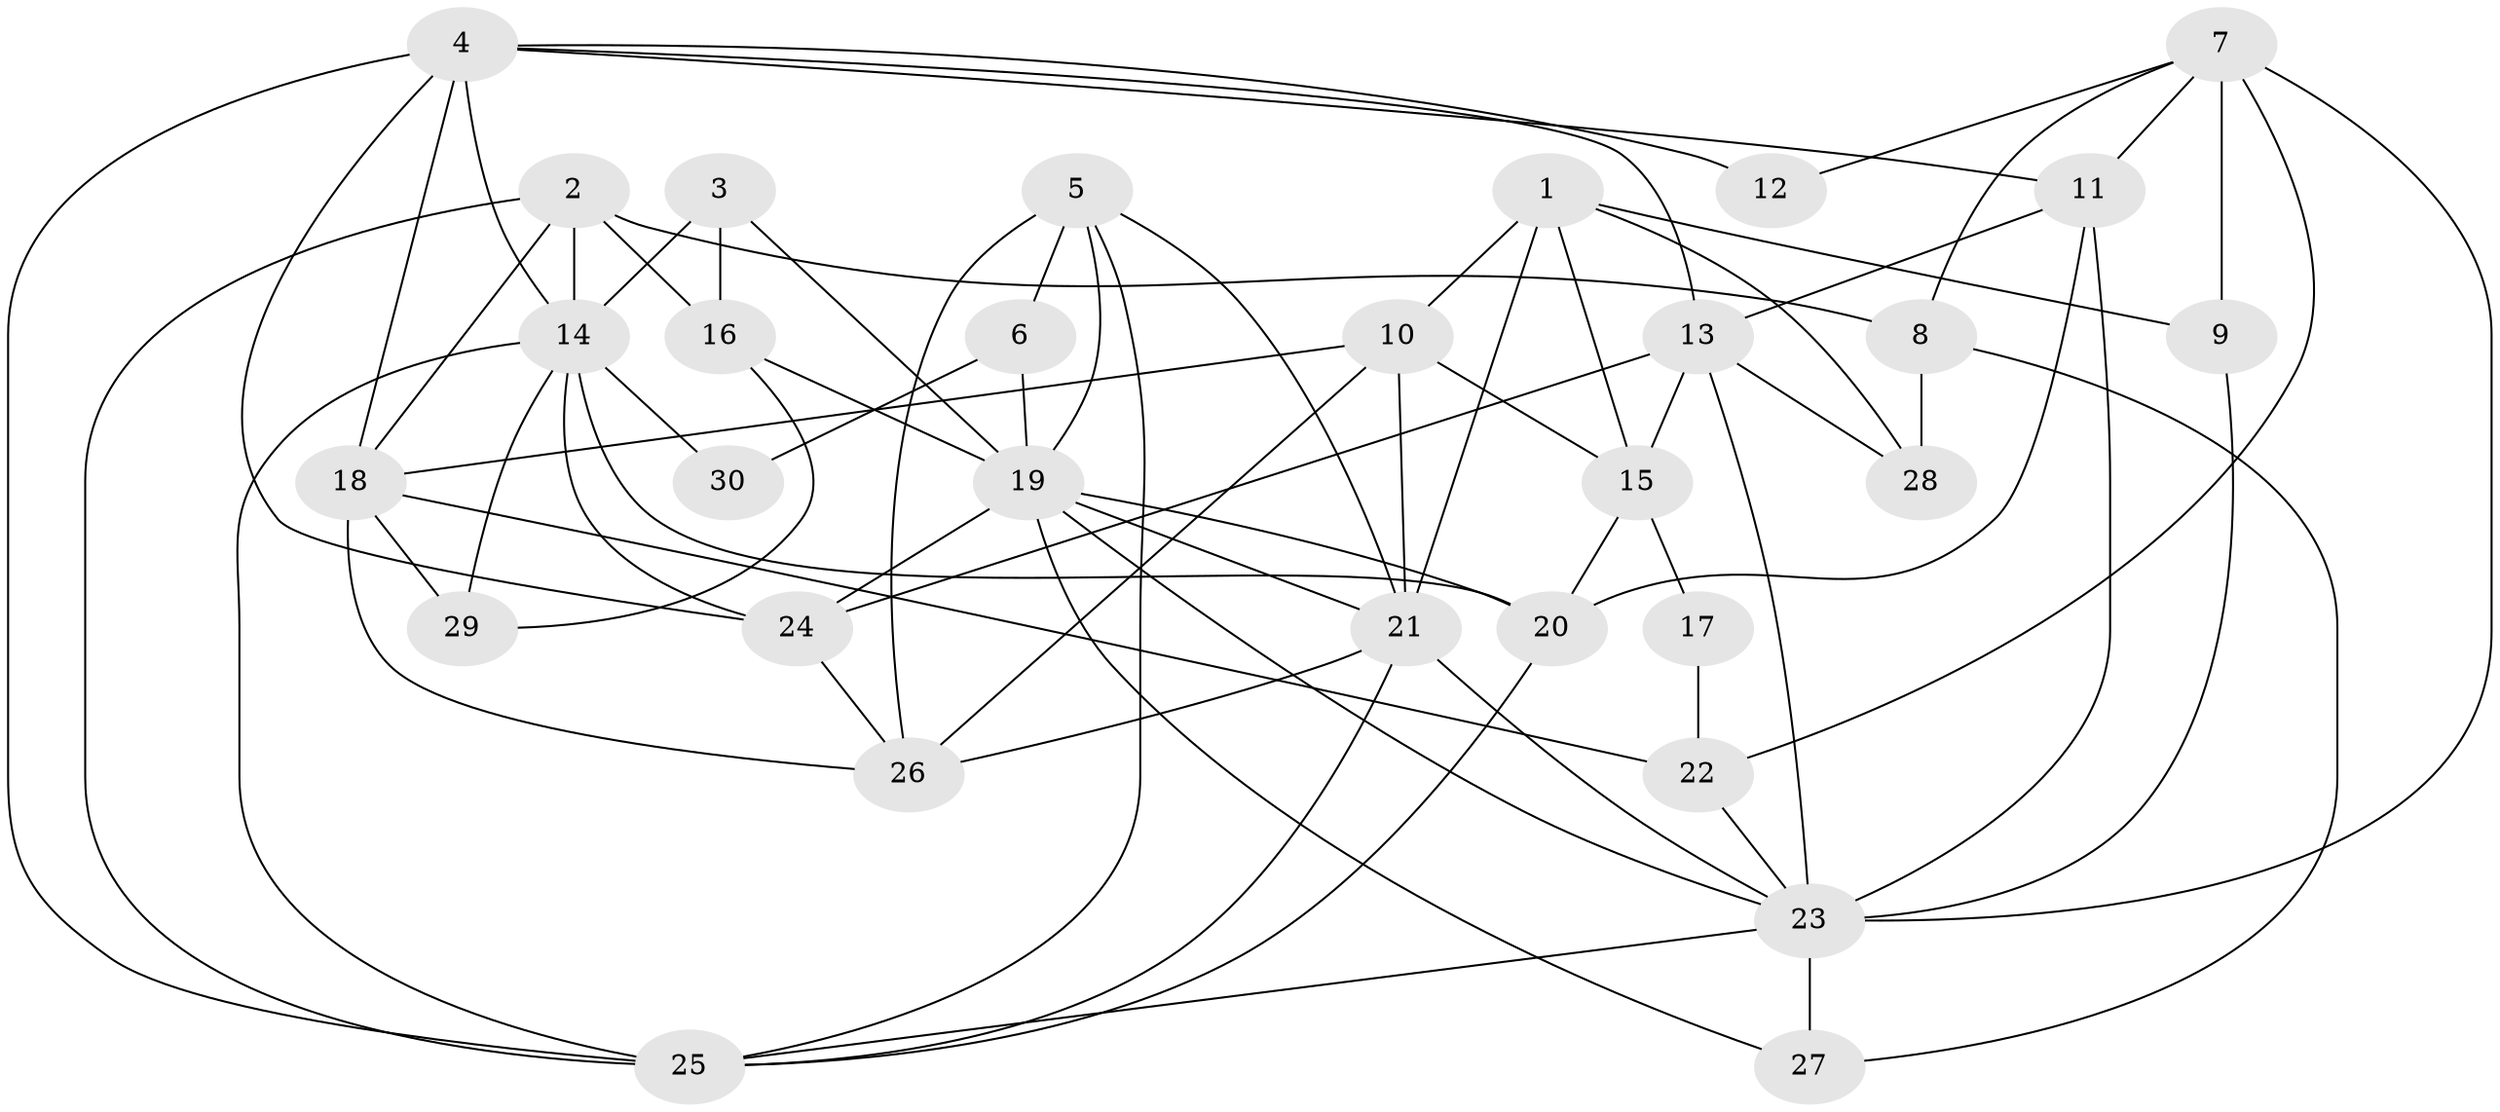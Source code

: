 // original degree distribution, {3: 0.25, 2: 0.13333333333333333, 5: 0.18333333333333332, 4: 0.2833333333333333, 6: 0.11666666666666667, 7: 0.03333333333333333}
// Generated by graph-tools (version 1.1) at 2025/01/03/09/25 03:01:58]
// undirected, 30 vertices, 73 edges
graph export_dot {
graph [start="1"]
  node [color=gray90,style=filled];
  1;
  2;
  3;
  4;
  5;
  6;
  7;
  8;
  9;
  10;
  11;
  12;
  13;
  14;
  15;
  16;
  17;
  18;
  19;
  20;
  21;
  22;
  23;
  24;
  25;
  26;
  27;
  28;
  29;
  30;
  1 -- 9 [weight=1.0];
  1 -- 10 [weight=1.0];
  1 -- 15 [weight=1.0];
  1 -- 21 [weight=1.0];
  1 -- 28 [weight=1.0];
  2 -- 8 [weight=2.0];
  2 -- 14 [weight=1.0];
  2 -- 16 [weight=1.0];
  2 -- 18 [weight=1.0];
  2 -- 25 [weight=1.0];
  3 -- 14 [weight=2.0];
  3 -- 16 [weight=1.0];
  3 -- 19 [weight=1.0];
  4 -- 11 [weight=1.0];
  4 -- 12 [weight=2.0];
  4 -- 13 [weight=1.0];
  4 -- 14 [weight=1.0];
  4 -- 18 [weight=1.0];
  4 -- 24 [weight=1.0];
  4 -- 25 [weight=2.0];
  5 -- 6 [weight=1.0];
  5 -- 19 [weight=1.0];
  5 -- 21 [weight=1.0];
  5 -- 25 [weight=1.0];
  5 -- 26 [weight=2.0];
  6 -- 19 [weight=1.0];
  6 -- 30 [weight=1.0];
  7 -- 8 [weight=1.0];
  7 -- 9 [weight=1.0];
  7 -- 11 [weight=1.0];
  7 -- 12 [weight=1.0];
  7 -- 22 [weight=2.0];
  7 -- 23 [weight=1.0];
  8 -- 27 [weight=1.0];
  8 -- 28 [weight=1.0];
  9 -- 23 [weight=1.0];
  10 -- 15 [weight=1.0];
  10 -- 18 [weight=2.0];
  10 -- 21 [weight=1.0];
  10 -- 26 [weight=1.0];
  11 -- 13 [weight=1.0];
  11 -- 20 [weight=1.0];
  11 -- 23 [weight=2.0];
  13 -- 15 [weight=1.0];
  13 -- 23 [weight=1.0];
  13 -- 24 [weight=1.0];
  13 -- 28 [weight=1.0];
  14 -- 20 [weight=1.0];
  14 -- 24 [weight=1.0];
  14 -- 25 [weight=1.0];
  14 -- 29 [weight=1.0];
  14 -- 30 [weight=1.0];
  15 -- 17 [weight=1.0];
  15 -- 20 [weight=1.0];
  16 -- 19 [weight=1.0];
  16 -- 29 [weight=1.0];
  17 -- 22 [weight=1.0];
  18 -- 22 [weight=2.0];
  18 -- 26 [weight=1.0];
  18 -- 29 [weight=1.0];
  19 -- 20 [weight=1.0];
  19 -- 21 [weight=2.0];
  19 -- 23 [weight=1.0];
  19 -- 24 [weight=1.0];
  19 -- 27 [weight=1.0];
  20 -- 25 [weight=1.0];
  21 -- 23 [weight=1.0];
  21 -- 25 [weight=1.0];
  21 -- 26 [weight=1.0];
  22 -- 23 [weight=1.0];
  23 -- 25 [weight=1.0];
  23 -- 27 [weight=1.0];
  24 -- 26 [weight=1.0];
}
